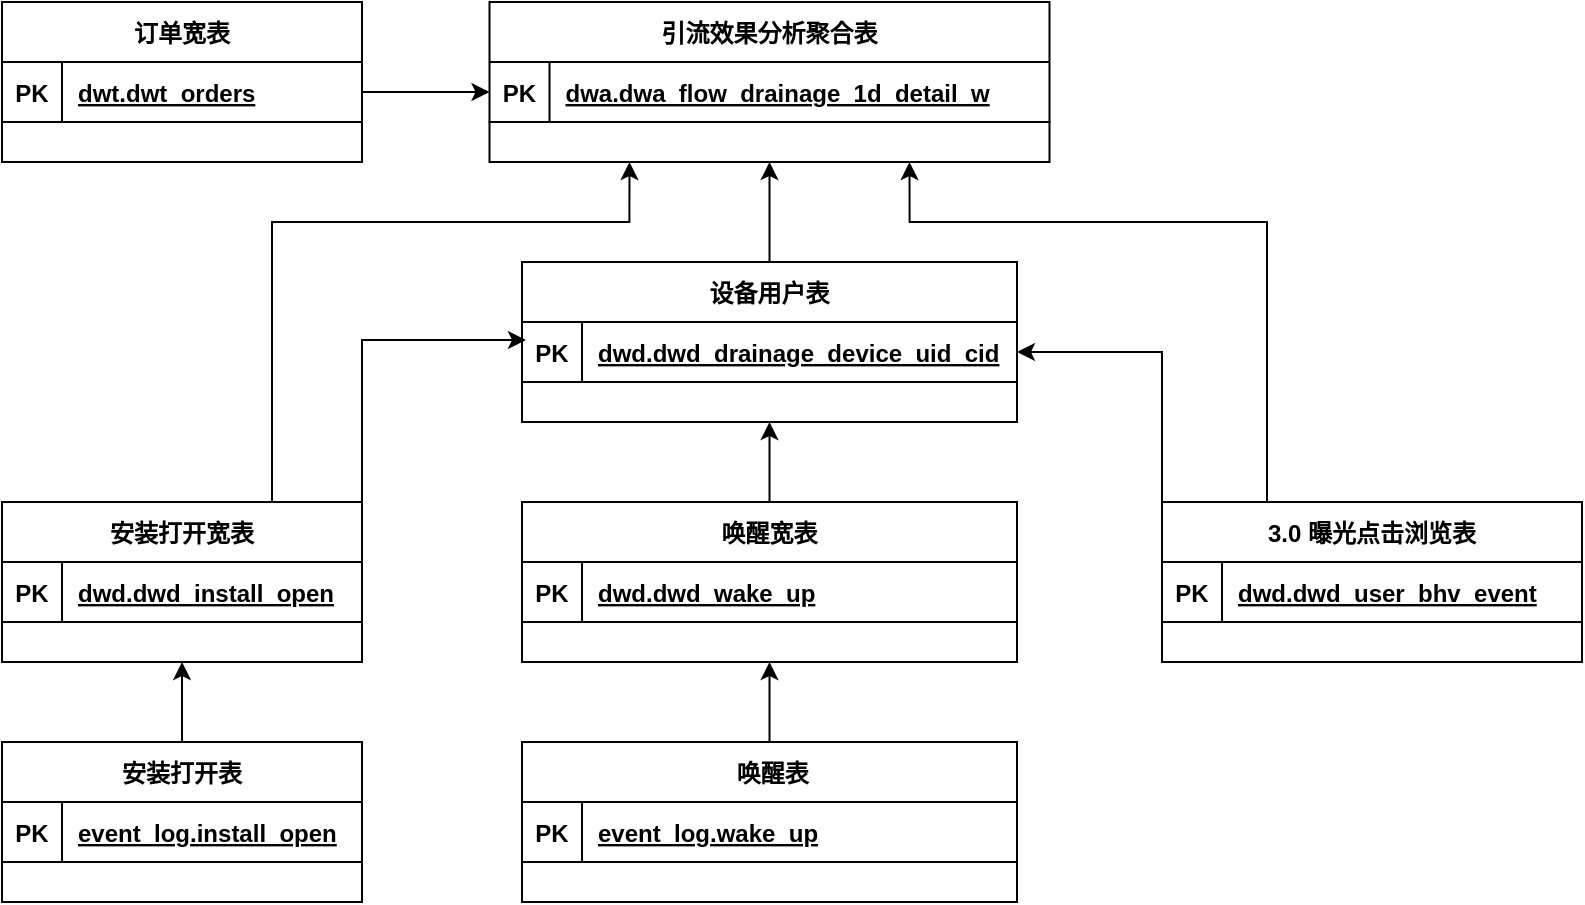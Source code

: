 <mxfile version="20.3.0" type="github">
  <diagram id="cM4SF6-KOGi07tknLlma" name="第 1 页">
    <mxGraphModel dx="1662" dy="706" grid="1" gridSize="10" guides="1" tooltips="1" connect="1" arrows="1" fold="1" page="1" pageScale="1" pageWidth="827" pageHeight="1169" math="0" shadow="0">
      <root>
        <mxCell id="0" />
        <mxCell id="1" parent="0" />
        <mxCell id="k0ae6wU8P3SKjJ2Hq0vM-23" style="edgeStyle=orthogonalEdgeStyle;rounded=0;orthogonalLoop=1;jettySize=auto;html=1;entryX=0.5;entryY=1;entryDx=0;entryDy=0;" edge="1" parent="1" source="k0ae6wU8P3SKjJ2Hq0vM-1" target="k0ae6wU8P3SKjJ2Hq0vM-19">
          <mxGeometry relative="1" as="geometry" />
        </mxCell>
        <mxCell id="k0ae6wU8P3SKjJ2Hq0vM-1" value="安装打开表" style="shape=table;startSize=30;container=1;collapsible=1;childLayout=tableLayout;fixedRows=1;rowLines=0;fontStyle=1;align=center;resizeLast=1;" vertex="1" parent="1">
          <mxGeometry x="340" y="720" width="180" height="80" as="geometry" />
        </mxCell>
        <mxCell id="k0ae6wU8P3SKjJ2Hq0vM-2" value="" style="shape=tableRow;horizontal=0;startSize=0;swimlaneHead=0;swimlaneBody=0;fillColor=none;collapsible=0;dropTarget=0;points=[[0,0.5],[1,0.5]];portConstraint=eastwest;top=0;left=0;right=0;bottom=1;" vertex="1" parent="k0ae6wU8P3SKjJ2Hq0vM-1">
          <mxGeometry y="30" width="180" height="30" as="geometry" />
        </mxCell>
        <mxCell id="k0ae6wU8P3SKjJ2Hq0vM-3" value="PK" style="shape=partialRectangle;connectable=0;fillColor=none;top=0;left=0;bottom=0;right=0;fontStyle=1;overflow=hidden;" vertex="1" parent="k0ae6wU8P3SKjJ2Hq0vM-2">
          <mxGeometry width="30" height="30" as="geometry">
            <mxRectangle width="30" height="30" as="alternateBounds" />
          </mxGeometry>
        </mxCell>
        <mxCell id="k0ae6wU8P3SKjJ2Hq0vM-4" value="event_log.install_open" style="shape=partialRectangle;connectable=0;fillColor=none;top=0;left=0;bottom=0;right=0;align=left;spacingLeft=6;fontStyle=5;overflow=hidden;" vertex="1" parent="k0ae6wU8P3SKjJ2Hq0vM-2">
          <mxGeometry x="30" width="150" height="30" as="geometry">
            <mxRectangle width="150" height="30" as="alternateBounds" />
          </mxGeometry>
        </mxCell>
        <mxCell id="k0ae6wU8P3SKjJ2Hq0vM-28" style="edgeStyle=orthogonalEdgeStyle;rounded=0;orthogonalLoop=1;jettySize=auto;html=1;entryX=0.5;entryY=1;entryDx=0;entryDy=0;" edge="1" parent="1" source="k0ae6wU8P3SKjJ2Hq0vM-15" target="k0ae6wU8P3SKjJ2Hq0vM-24">
          <mxGeometry relative="1" as="geometry" />
        </mxCell>
        <mxCell id="k0ae6wU8P3SKjJ2Hq0vM-15" value=" 唤醒表" style="shape=table;startSize=30;container=1;collapsible=1;childLayout=tableLayout;fixedRows=1;rowLines=0;fontStyle=1;align=center;resizeLast=1;" vertex="1" parent="1">
          <mxGeometry x="600" y="720" width="247.5" height="80" as="geometry" />
        </mxCell>
        <mxCell id="k0ae6wU8P3SKjJ2Hq0vM-16" value="" style="shape=tableRow;horizontal=0;startSize=0;swimlaneHead=0;swimlaneBody=0;fillColor=none;collapsible=0;dropTarget=0;points=[[0,0.5],[1,0.5]];portConstraint=eastwest;top=0;left=0;right=0;bottom=1;" vertex="1" parent="k0ae6wU8P3SKjJ2Hq0vM-15">
          <mxGeometry y="30" width="247.5" height="30" as="geometry" />
        </mxCell>
        <mxCell id="k0ae6wU8P3SKjJ2Hq0vM-17" value="PK" style="shape=partialRectangle;connectable=0;fillColor=none;top=0;left=0;bottom=0;right=0;fontStyle=1;overflow=hidden;" vertex="1" parent="k0ae6wU8P3SKjJ2Hq0vM-16">
          <mxGeometry width="30" height="30" as="geometry">
            <mxRectangle width="30" height="30" as="alternateBounds" />
          </mxGeometry>
        </mxCell>
        <mxCell id="k0ae6wU8P3SKjJ2Hq0vM-18" value="event_log.wake_up" style="shape=partialRectangle;connectable=0;fillColor=none;top=0;left=0;bottom=0;right=0;align=left;spacingLeft=6;fontStyle=5;overflow=hidden;" vertex="1" parent="k0ae6wU8P3SKjJ2Hq0vM-16">
          <mxGeometry x="30" width="217.5" height="30" as="geometry">
            <mxRectangle width="217.5" height="30" as="alternateBounds" />
          </mxGeometry>
        </mxCell>
        <mxCell id="k0ae6wU8P3SKjJ2Hq0vM-67" style="edgeStyle=orthogonalEdgeStyle;rounded=0;orthogonalLoop=1;jettySize=auto;html=1;exitX=1;exitY=0;exitDx=0;exitDy=0;entryX=0.008;entryY=0.3;entryDx=0;entryDy=0;entryPerimeter=0;" edge="1" parent="1" source="k0ae6wU8P3SKjJ2Hq0vM-19" target="k0ae6wU8P3SKjJ2Hq0vM-35">
          <mxGeometry relative="1" as="geometry" />
        </mxCell>
        <mxCell id="k0ae6wU8P3SKjJ2Hq0vM-74" style="edgeStyle=orthogonalEdgeStyle;rounded=0;orthogonalLoop=1;jettySize=auto;html=1;exitX=0.75;exitY=0;exitDx=0;exitDy=0;entryX=0.25;entryY=1;entryDx=0;entryDy=0;" edge="1" parent="1" source="k0ae6wU8P3SKjJ2Hq0vM-19" target="k0ae6wU8P3SKjJ2Hq0vM-42">
          <mxGeometry relative="1" as="geometry">
            <Array as="points">
              <mxPoint x="475" y="460" />
              <mxPoint x="654" y="460" />
            </Array>
          </mxGeometry>
        </mxCell>
        <mxCell id="k0ae6wU8P3SKjJ2Hq0vM-19" value="安装打开宽表" style="shape=table;startSize=30;container=1;collapsible=1;childLayout=tableLayout;fixedRows=1;rowLines=0;fontStyle=1;align=center;resizeLast=1;" vertex="1" parent="1">
          <mxGeometry x="340" y="600" width="180" height="80" as="geometry" />
        </mxCell>
        <mxCell id="k0ae6wU8P3SKjJ2Hq0vM-20" value="" style="shape=tableRow;horizontal=0;startSize=0;swimlaneHead=0;swimlaneBody=0;fillColor=none;collapsible=0;dropTarget=0;points=[[0,0.5],[1,0.5]];portConstraint=eastwest;top=0;left=0;right=0;bottom=1;" vertex="1" parent="k0ae6wU8P3SKjJ2Hq0vM-19">
          <mxGeometry y="30" width="180" height="30" as="geometry" />
        </mxCell>
        <mxCell id="k0ae6wU8P3SKjJ2Hq0vM-21" value="PK" style="shape=partialRectangle;connectable=0;fillColor=none;top=0;left=0;bottom=0;right=0;fontStyle=1;overflow=hidden;" vertex="1" parent="k0ae6wU8P3SKjJ2Hq0vM-20">
          <mxGeometry width="30" height="30" as="geometry">
            <mxRectangle width="30" height="30" as="alternateBounds" />
          </mxGeometry>
        </mxCell>
        <mxCell id="k0ae6wU8P3SKjJ2Hq0vM-22" value="dwd.dwd_install_open" style="shape=partialRectangle;connectable=0;fillColor=none;top=0;left=0;bottom=0;right=0;align=left;spacingLeft=6;fontStyle=5;overflow=hidden;" vertex="1" parent="k0ae6wU8P3SKjJ2Hq0vM-20">
          <mxGeometry x="30" width="150" height="30" as="geometry">
            <mxRectangle width="150" height="30" as="alternateBounds" />
          </mxGeometry>
        </mxCell>
        <mxCell id="k0ae6wU8P3SKjJ2Hq0vM-39" style="edgeStyle=orthogonalEdgeStyle;rounded=0;orthogonalLoop=1;jettySize=auto;html=1;entryX=0.5;entryY=1;entryDx=0;entryDy=0;" edge="1" parent="1" source="k0ae6wU8P3SKjJ2Hq0vM-24" target="k0ae6wU8P3SKjJ2Hq0vM-34">
          <mxGeometry relative="1" as="geometry" />
        </mxCell>
        <mxCell id="k0ae6wU8P3SKjJ2Hq0vM-24" value="唤醒宽表" style="shape=table;startSize=30;container=1;collapsible=1;childLayout=tableLayout;fixedRows=1;rowLines=0;fontStyle=1;align=center;resizeLast=1;" vertex="1" parent="1">
          <mxGeometry x="600" y="600" width="247.5" height="80" as="geometry" />
        </mxCell>
        <mxCell id="k0ae6wU8P3SKjJ2Hq0vM-25" value="" style="shape=tableRow;horizontal=0;startSize=0;swimlaneHead=0;swimlaneBody=0;fillColor=none;collapsible=0;dropTarget=0;points=[[0,0.5],[1,0.5]];portConstraint=eastwest;top=0;left=0;right=0;bottom=1;" vertex="1" parent="k0ae6wU8P3SKjJ2Hq0vM-24">
          <mxGeometry y="30" width="247.5" height="30" as="geometry" />
        </mxCell>
        <mxCell id="k0ae6wU8P3SKjJ2Hq0vM-26" value="PK" style="shape=partialRectangle;connectable=0;fillColor=none;top=0;left=0;bottom=0;right=0;fontStyle=1;overflow=hidden;" vertex="1" parent="k0ae6wU8P3SKjJ2Hq0vM-25">
          <mxGeometry width="30" height="30" as="geometry">
            <mxRectangle width="30" height="30" as="alternateBounds" />
          </mxGeometry>
        </mxCell>
        <mxCell id="k0ae6wU8P3SKjJ2Hq0vM-27" value="dwd.dwd_wake_up" style="shape=partialRectangle;connectable=0;fillColor=none;top=0;left=0;bottom=0;right=0;align=left;spacingLeft=6;fontStyle=5;overflow=hidden;" vertex="1" parent="k0ae6wU8P3SKjJ2Hq0vM-25">
          <mxGeometry x="30" width="217.5" height="30" as="geometry">
            <mxRectangle width="217.5" height="30" as="alternateBounds" />
          </mxGeometry>
        </mxCell>
        <mxCell id="k0ae6wU8P3SKjJ2Hq0vM-66" style="edgeStyle=orthogonalEdgeStyle;rounded=0;orthogonalLoop=1;jettySize=auto;html=1;exitX=0;exitY=0;exitDx=0;exitDy=0;entryX=1;entryY=0.5;entryDx=0;entryDy=0;" edge="1" parent="1" source="k0ae6wU8P3SKjJ2Hq0vM-29" target="k0ae6wU8P3SKjJ2Hq0vM-35">
          <mxGeometry relative="1" as="geometry" />
        </mxCell>
        <mxCell id="k0ae6wU8P3SKjJ2Hq0vM-75" style="edgeStyle=orthogonalEdgeStyle;rounded=0;orthogonalLoop=1;jettySize=auto;html=1;exitX=0.25;exitY=0;exitDx=0;exitDy=0;entryX=0.75;entryY=1;entryDx=0;entryDy=0;" edge="1" parent="1" source="k0ae6wU8P3SKjJ2Hq0vM-29" target="k0ae6wU8P3SKjJ2Hq0vM-42">
          <mxGeometry relative="1" as="geometry">
            <Array as="points">
              <mxPoint x="973" y="460" />
              <mxPoint x="794" y="460" />
            </Array>
          </mxGeometry>
        </mxCell>
        <mxCell id="k0ae6wU8P3SKjJ2Hq0vM-29" value="3.0 曝光点击浏览表" style="shape=table;startSize=30;container=1;collapsible=1;childLayout=tableLayout;fixedRows=1;rowLines=0;fontStyle=1;align=center;resizeLast=1;" vertex="1" parent="1">
          <mxGeometry x="920" y="600" width="210" height="80" as="geometry" />
        </mxCell>
        <mxCell id="k0ae6wU8P3SKjJ2Hq0vM-30" value="" style="shape=tableRow;horizontal=0;startSize=0;swimlaneHead=0;swimlaneBody=0;fillColor=none;collapsible=0;dropTarget=0;points=[[0,0.5],[1,0.5]];portConstraint=eastwest;top=0;left=0;right=0;bottom=1;" vertex="1" parent="k0ae6wU8P3SKjJ2Hq0vM-29">
          <mxGeometry y="30" width="210" height="30" as="geometry" />
        </mxCell>
        <mxCell id="k0ae6wU8P3SKjJ2Hq0vM-31" value="PK" style="shape=partialRectangle;connectable=0;fillColor=none;top=0;left=0;bottom=0;right=0;fontStyle=1;overflow=hidden;" vertex="1" parent="k0ae6wU8P3SKjJ2Hq0vM-30">
          <mxGeometry width="30" height="30" as="geometry">
            <mxRectangle width="30" height="30" as="alternateBounds" />
          </mxGeometry>
        </mxCell>
        <mxCell id="k0ae6wU8P3SKjJ2Hq0vM-32" value="dwd.dwd_user_bhv_event" style="shape=partialRectangle;connectable=0;fillColor=none;top=0;left=0;bottom=0;right=0;align=left;spacingLeft=6;fontStyle=5;overflow=hidden;" vertex="1" parent="k0ae6wU8P3SKjJ2Hq0vM-30">
          <mxGeometry x="30" width="180" height="30" as="geometry">
            <mxRectangle width="180" height="30" as="alternateBounds" />
          </mxGeometry>
        </mxCell>
        <mxCell id="k0ae6wU8P3SKjJ2Hq0vM-71" style="edgeStyle=orthogonalEdgeStyle;rounded=0;orthogonalLoop=1;jettySize=auto;html=1;" edge="1" parent="1" source="k0ae6wU8P3SKjJ2Hq0vM-34">
          <mxGeometry relative="1" as="geometry">
            <mxPoint x="723.75" y="430" as="targetPoint" />
          </mxGeometry>
        </mxCell>
        <mxCell id="k0ae6wU8P3SKjJ2Hq0vM-34" value="设备用户表" style="shape=table;startSize=30;container=1;collapsible=1;childLayout=tableLayout;fixedRows=1;rowLines=0;fontStyle=1;align=center;resizeLast=1;" vertex="1" parent="1">
          <mxGeometry x="600" y="480" width="247.5" height="80" as="geometry" />
        </mxCell>
        <mxCell id="k0ae6wU8P3SKjJ2Hq0vM-35" value="" style="shape=tableRow;horizontal=0;startSize=0;swimlaneHead=0;swimlaneBody=0;fillColor=none;collapsible=0;dropTarget=0;points=[[0,0.5],[1,0.5]];portConstraint=eastwest;top=0;left=0;right=0;bottom=1;" vertex="1" parent="k0ae6wU8P3SKjJ2Hq0vM-34">
          <mxGeometry y="30" width="247.5" height="30" as="geometry" />
        </mxCell>
        <mxCell id="k0ae6wU8P3SKjJ2Hq0vM-36" value="PK" style="shape=partialRectangle;connectable=0;fillColor=none;top=0;left=0;bottom=0;right=0;fontStyle=1;overflow=hidden;" vertex="1" parent="k0ae6wU8P3SKjJ2Hq0vM-35">
          <mxGeometry width="30" height="30" as="geometry">
            <mxRectangle width="30" height="30" as="alternateBounds" />
          </mxGeometry>
        </mxCell>
        <mxCell id="k0ae6wU8P3SKjJ2Hq0vM-37" value="dwd.dwd_drainage_device_uid_cid" style="shape=partialRectangle;connectable=0;fillColor=none;top=0;left=0;bottom=0;right=0;align=left;spacingLeft=6;fontStyle=5;overflow=hidden;" vertex="1" parent="k0ae6wU8P3SKjJ2Hq0vM-35">
          <mxGeometry x="30" width="217.5" height="30" as="geometry">
            <mxRectangle width="217.5" height="30" as="alternateBounds" />
          </mxGeometry>
        </mxCell>
        <mxCell id="k0ae6wU8P3SKjJ2Hq0vM-42" value="引流效果分析聚合表" style="shape=table;startSize=30;container=1;collapsible=1;childLayout=tableLayout;fixedRows=1;rowLines=0;fontStyle=1;align=center;resizeLast=1;" vertex="1" parent="1">
          <mxGeometry x="583.75" y="350" width="280" height="80" as="geometry" />
        </mxCell>
        <mxCell id="k0ae6wU8P3SKjJ2Hq0vM-43" value="" style="shape=tableRow;horizontal=0;startSize=0;swimlaneHead=0;swimlaneBody=0;fillColor=none;collapsible=0;dropTarget=0;points=[[0,0.5],[1,0.5]];portConstraint=eastwest;top=0;left=0;right=0;bottom=1;" vertex="1" parent="k0ae6wU8P3SKjJ2Hq0vM-42">
          <mxGeometry y="30" width="280" height="30" as="geometry" />
        </mxCell>
        <mxCell id="k0ae6wU8P3SKjJ2Hq0vM-44" value="PK" style="shape=partialRectangle;connectable=0;fillColor=none;top=0;left=0;bottom=0;right=0;fontStyle=1;overflow=hidden;" vertex="1" parent="k0ae6wU8P3SKjJ2Hq0vM-43">
          <mxGeometry width="30" height="30" as="geometry">
            <mxRectangle width="30" height="30" as="alternateBounds" />
          </mxGeometry>
        </mxCell>
        <mxCell id="k0ae6wU8P3SKjJ2Hq0vM-45" value="dwa.dwa_flow_drainage_1d_detail_w" style="shape=partialRectangle;connectable=0;fillColor=none;top=0;left=0;bottom=0;right=0;align=left;spacingLeft=6;fontStyle=5;overflow=hidden;" vertex="1" parent="k0ae6wU8P3SKjJ2Hq0vM-43">
          <mxGeometry x="30" width="250" height="30" as="geometry">
            <mxRectangle width="250" height="30" as="alternateBounds" />
          </mxGeometry>
        </mxCell>
        <mxCell id="k0ae6wU8P3SKjJ2Hq0vM-46" value="订单宽表" style="shape=table;startSize=30;container=1;collapsible=1;childLayout=tableLayout;fixedRows=1;rowLines=0;fontStyle=1;align=center;resizeLast=1;" vertex="1" parent="1">
          <mxGeometry x="340" y="350" width="180" height="80" as="geometry" />
        </mxCell>
        <mxCell id="k0ae6wU8P3SKjJ2Hq0vM-47" value="" style="shape=tableRow;horizontal=0;startSize=0;swimlaneHead=0;swimlaneBody=0;fillColor=none;collapsible=0;dropTarget=0;points=[[0,0.5],[1,0.5]];portConstraint=eastwest;top=0;left=0;right=0;bottom=1;" vertex="1" parent="k0ae6wU8P3SKjJ2Hq0vM-46">
          <mxGeometry y="30" width="180" height="30" as="geometry" />
        </mxCell>
        <mxCell id="k0ae6wU8P3SKjJ2Hq0vM-48" value="PK" style="shape=partialRectangle;connectable=0;fillColor=none;top=0;left=0;bottom=0;right=0;fontStyle=1;overflow=hidden;" vertex="1" parent="k0ae6wU8P3SKjJ2Hq0vM-47">
          <mxGeometry width="30" height="30" as="geometry">
            <mxRectangle width="30" height="30" as="alternateBounds" />
          </mxGeometry>
        </mxCell>
        <mxCell id="k0ae6wU8P3SKjJ2Hq0vM-49" value="dwt.dwt_orders" style="shape=partialRectangle;connectable=0;fillColor=none;top=0;left=0;bottom=0;right=0;align=left;spacingLeft=6;fontStyle=5;overflow=hidden;" vertex="1" parent="k0ae6wU8P3SKjJ2Hq0vM-47">
          <mxGeometry x="30" width="150" height="30" as="geometry">
            <mxRectangle width="150" height="30" as="alternateBounds" />
          </mxGeometry>
        </mxCell>
        <mxCell id="k0ae6wU8P3SKjJ2Hq0vM-68" style="edgeStyle=orthogonalEdgeStyle;rounded=0;orthogonalLoop=1;jettySize=auto;html=1;" edge="1" parent="1" source="k0ae6wU8P3SKjJ2Hq0vM-47" target="k0ae6wU8P3SKjJ2Hq0vM-43">
          <mxGeometry relative="1" as="geometry" />
        </mxCell>
      </root>
    </mxGraphModel>
  </diagram>
</mxfile>
